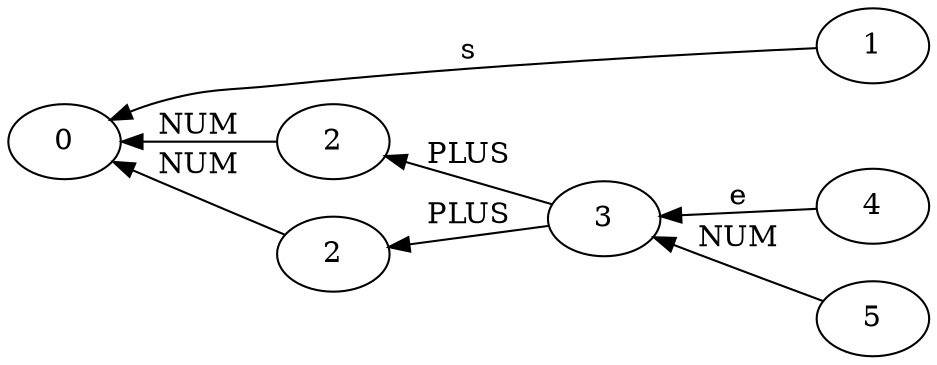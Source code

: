             digraph GSS {
                d2toptions="--autosize";
                rankdir=RL
                0 [label="1"]
                1 [label="0"]
                0 -> 1 [label="s"]
                2 [label="4"]
                3 [label="3"]
                4 [label="2"]
                4 -> 1 [label="NUM"]
                3 -> 4 [label="PLUS"]
                5 [label="2"]
                5 -> 1 [label="NUM"]
                3 -> 5 [label="PLUS"]
                2 -> 3 [label="e"]
                6 [label="5"]
                6 -> 3 [label="NUM"]
                {rank=same; 6 2 0}
                {rank=same; 1}
                {rank=same; 3}
                {rank=same; 4}
                {rank=same; 5}
            }
            
